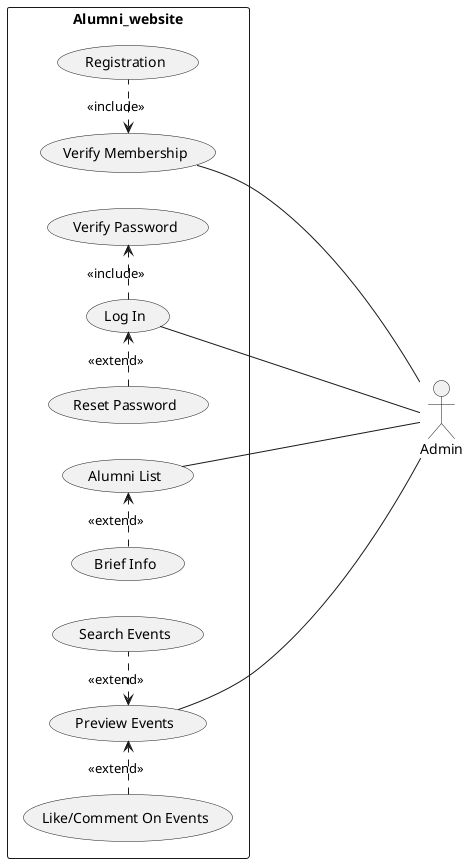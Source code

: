 @startuml
left to right direction
skinparam packageStyle rectangle

/'Actors'/
actor Admin

rectangle Alumni_website {

/'Use Cases'/
(Log In)
(Registration)
(Alumni List)
(Preview Events)

(Verify Password)
(Reset Password)
(Verify Membership)
(Brief Info)
(Like/Comment On Events)
(Search Events)


/'Include Relationships'/
(Verify Membership) <. (Registration) : <<include>>
(Log In) .> (Verify Password) : <<include>>

/'Extend Relationships'/
(Reset Password) .> (Log In) : <<extend>>
(Brief Info) .> (Alumni List) : <<extend>>
(Like/Comment On Events) .> (Preview Events) : <<extend>>
(Preview Events) <. (Search Events) : <<extend>>


/'Association'/
(Log In) -- Admin
(Alumni List) -- Admin
(Preview Events) -- Admin
(Verify Membership) ---- Admin

}
@enduml

